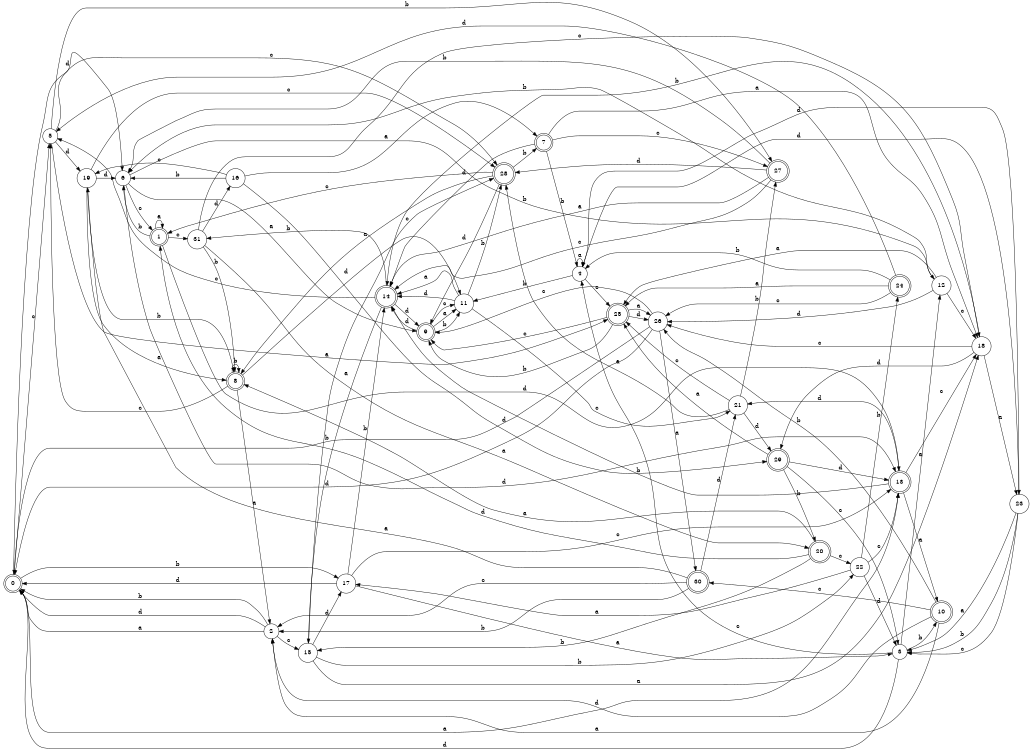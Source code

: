 digraph n26_9 {
__start0 [label="" shape="none"];

rankdir=LR;
size="8,5";

s0 [style="rounded,filled", color="black", fillcolor="white" shape="doublecircle", label="0"];
s1 [style="rounded,filled", color="black", fillcolor="white" shape="doublecircle", label="1"];
s2 [style="filled", color="black", fillcolor="white" shape="circle", label="2"];
s3 [style="filled", color="black", fillcolor="white" shape="circle", label="3"];
s4 [style="filled", color="black", fillcolor="white" shape="circle", label="4"];
s5 [style="filled", color="black", fillcolor="white" shape="circle", label="5"];
s6 [style="filled", color="black", fillcolor="white" shape="circle", label="6"];
s7 [style="rounded,filled", color="black", fillcolor="white" shape="doublecircle", label="7"];
s8 [style="rounded,filled", color="black", fillcolor="white" shape="doublecircle", label="8"];
s9 [style="rounded,filled", color="black", fillcolor="white" shape="doublecircle", label="9"];
s10 [style="rounded,filled", color="black", fillcolor="white" shape="doublecircle", label="10"];
s11 [style="filled", color="black", fillcolor="white" shape="circle", label="11"];
s12 [style="filled", color="black", fillcolor="white" shape="circle", label="12"];
s13 [style="rounded,filled", color="black", fillcolor="white" shape="doublecircle", label="13"];
s14 [style="rounded,filled", color="black", fillcolor="white" shape="doublecircle", label="14"];
s15 [style="filled", color="black", fillcolor="white" shape="circle", label="15"];
s16 [style="filled", color="black", fillcolor="white" shape="circle", label="16"];
s17 [style="filled", color="black", fillcolor="white" shape="circle", label="17"];
s18 [style="filled", color="black", fillcolor="white" shape="circle", label="18"];
s19 [style="filled", color="black", fillcolor="white" shape="circle", label="19"];
s20 [style="rounded,filled", color="black", fillcolor="white" shape="doublecircle", label="20"];
s21 [style="filled", color="black", fillcolor="white" shape="circle", label="21"];
s22 [style="filled", color="black", fillcolor="white" shape="circle", label="22"];
s23 [style="filled", color="black", fillcolor="white" shape="circle", label="23"];
s24 [style="rounded,filled", color="black", fillcolor="white" shape="doublecircle", label="24"];
s25 [style="rounded,filled", color="black", fillcolor="white" shape="doublecircle", label="25"];
s26 [style="filled", color="black", fillcolor="white" shape="circle", label="26"];
s27 [style="rounded,filled", color="black", fillcolor="white" shape="doublecircle", label="27"];
s28 [style="rounded,filled", color="black", fillcolor="white" shape="doublecircle", label="28"];
s29 [style="rounded,filled", color="black", fillcolor="white" shape="doublecircle", label="29"];
s30 [style="rounded,filled", color="black", fillcolor="white" shape="doublecircle", label="30"];
s31 [style="filled", color="black", fillcolor="white" shape="circle", label="31"];
s0 -> s13 [label="a"];
s0 -> s17 [label="b"];
s0 -> s5 [label="c"];
s0 -> s6 [label="d"];
s1 -> s1 [label="a"];
s1 -> s6 [label="b"];
s1 -> s31 [label="c"];
s1 -> s13 [label="d"];
s2 -> s0 [label="a"];
s2 -> s0 [label="b"];
s2 -> s15 [label="c"];
s2 -> s0 [label="d"];
s3 -> s12 [label="a"];
s3 -> s10 [label="b"];
s3 -> s4 [label="c"];
s3 -> s0 [label="d"];
s4 -> s4 [label="a"];
s4 -> s11 [label="b"];
s4 -> s25 [label="c"];
s4 -> s23 [label="d"];
s5 -> s25 [label="a"];
s5 -> s27 [label="b"];
s5 -> s28 [label="c"];
s5 -> s19 [label="d"];
s6 -> s9 [label="a"];
s6 -> s12 [label="b"];
s6 -> s1 [label="c"];
s6 -> s13 [label="d"];
s7 -> s18 [label="a"];
s7 -> s4 [label="b"];
s7 -> s27 [label="c"];
s7 -> s14 [label="d"];
s8 -> s2 [label="a"];
s8 -> s8 [label="b"];
s8 -> s5 [label="c"];
s8 -> s11 [label="d"];
s9 -> s11 [label="a"];
s9 -> s11 [label="b"];
s9 -> s11 [label="c"];
s9 -> s14 [label="d"];
s10 -> s2 [label="a"];
s10 -> s26 [label="b"];
s10 -> s30 [label="c"];
s10 -> s2 [label="d"];
s11 -> s14 [label="a"];
s11 -> s28 [label="b"];
s11 -> s21 [label="c"];
s11 -> s14 [label="d"];
s12 -> s25 [label="a"];
s12 -> s6 [label="b"];
s12 -> s18 [label="c"];
s12 -> s26 [label="d"];
s13 -> s10 [label="a"];
s13 -> s14 [label="b"];
s13 -> s18 [label="c"];
s13 -> s21 [label="d"];
s14 -> s15 [label="a"];
s14 -> s31 [label="b"];
s14 -> s5 [label="c"];
s14 -> s9 [label="d"];
s15 -> s18 [label="a"];
s15 -> s22 [label="b"];
s15 -> s28 [label="c"];
s15 -> s17 [label="d"];
s16 -> s7 [label="a"];
s16 -> s6 [label="b"];
s16 -> s19 [label="c"];
s16 -> s29 [label="d"];
s17 -> s3 [label="a"];
s17 -> s14 [label="b"];
s17 -> s13 [label="c"];
s17 -> s0 [label="d"];
s18 -> s23 [label="a"];
s18 -> s14 [label="b"];
s18 -> s26 [label="c"];
s18 -> s29 [label="d"];
s19 -> s8 [label="a"];
s19 -> s8 [label="b"];
s19 -> s28 [label="c"];
s19 -> s6 [label="d"];
s20 -> s8 [label="a"];
s20 -> s15 [label="b"];
s20 -> s22 [label="c"];
s20 -> s1 [label="d"];
s21 -> s28 [label="a"];
s21 -> s27 [label="b"];
s21 -> s25 [label="c"];
s21 -> s29 [label="d"];
s22 -> s17 [label="a"];
s22 -> s24 [label="b"];
s22 -> s13 [label="c"];
s22 -> s3 [label="d"];
s23 -> s3 [label="a"];
s23 -> s3 [label="b"];
s23 -> s3 [label="c"];
s23 -> s4 [label="d"];
s24 -> s25 [label="a"];
s24 -> s4 [label="b"];
s24 -> s26 [label="c"];
s24 -> s5 [label="d"];
s25 -> s26 [label="a"];
s25 -> s9 [label="b"];
s25 -> s9 [label="c"];
s25 -> s26 [label="d"];
s26 -> s30 [label="a"];
s26 -> s0 [label="b"];
s26 -> s9 [label="c"];
s26 -> s0 [label="d"];
s27 -> s14 [label="a"];
s27 -> s6 [label="b"];
s27 -> s14 [label="c"];
s27 -> s28 [label="d"];
s28 -> s8 [label="a"];
s28 -> s7 [label="b"];
s28 -> s1 [label="c"];
s28 -> s9 [label="d"];
s29 -> s25 [label="a"];
s29 -> s20 [label="b"];
s29 -> s3 [label="c"];
s29 -> s13 [label="d"];
s30 -> s19 [label="a"];
s30 -> s2 [label="b"];
s30 -> s2 [label="c"];
s30 -> s21 [label="d"];
s31 -> s20 [label="a"];
s31 -> s8 [label="b"];
s31 -> s18 [label="c"];
s31 -> s16 [label="d"];

}